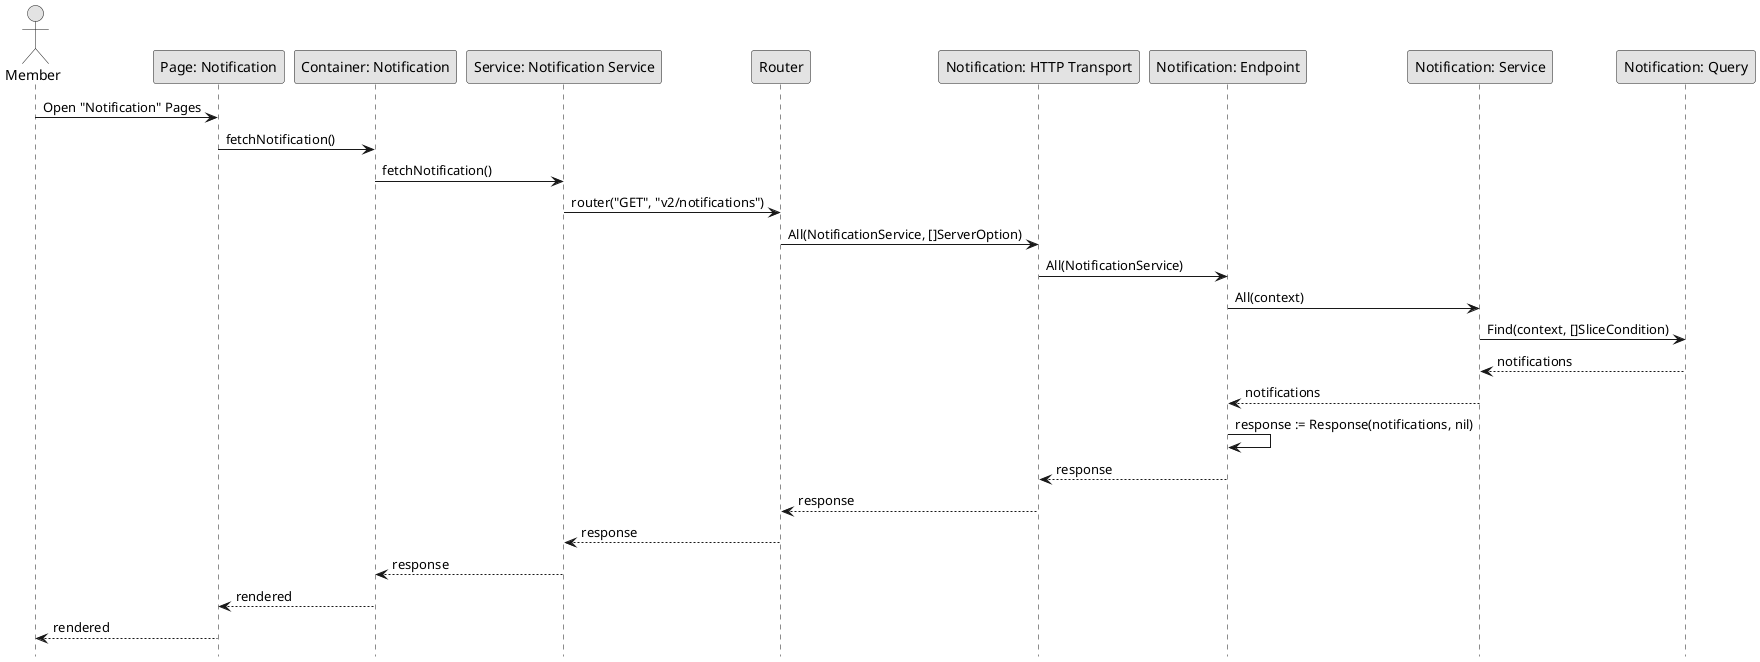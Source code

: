 @startuml GetNotification

skinparam Monochrome true
skinparam Shadowing false
hide footbox

actor Member
participant "Page: Notification" as NotificationPage
participant "Container: Notification" as NotificationContainer
participant "Service: Notification Service" as FENotificationService
participant "Router" as Router
participant "Notification: HTTP Transport" as NotificationHTTPTransport
participant "Notification: Endpoint" as NotificationEndpoint
participant "Notification: Service" as NotificationService
participant "Notification: Query" as NotificationQuery

Member->NotificationPage: Open "Notification" Pages
NotificationPage->NotificationContainer: fetchNotification()
NotificationContainer->FENotificationService: fetchNotification()
FENotificationService->Router: router("GET", "v2/notifications")
Router->NotificationHTTPTransport: All(NotificationService, []ServerOption)
NotificationHTTPTransport->NotificationEndpoint: All(NotificationService)
NotificationEndpoint->NotificationService: All(context)
NotificationService->NotificationQuery: Find(context, []SliceCondition)
NotificationQuery-->NotificationService: notifications
NotificationService-->NotificationEndpoint: notifications
NotificationEndpoint->NotificationEndpoint: response := Response(notifications, nil)
NotificationEndpoint-->NotificationHTTPTransport: response
NotificationHTTPTransport-->Router: response
Router-->FENotificationService: response
FENotificationService-->NotificationContainer: response
NotificationContainer-->NotificationPage: rendered
NotificationPage-->Member: rendered

@enduml